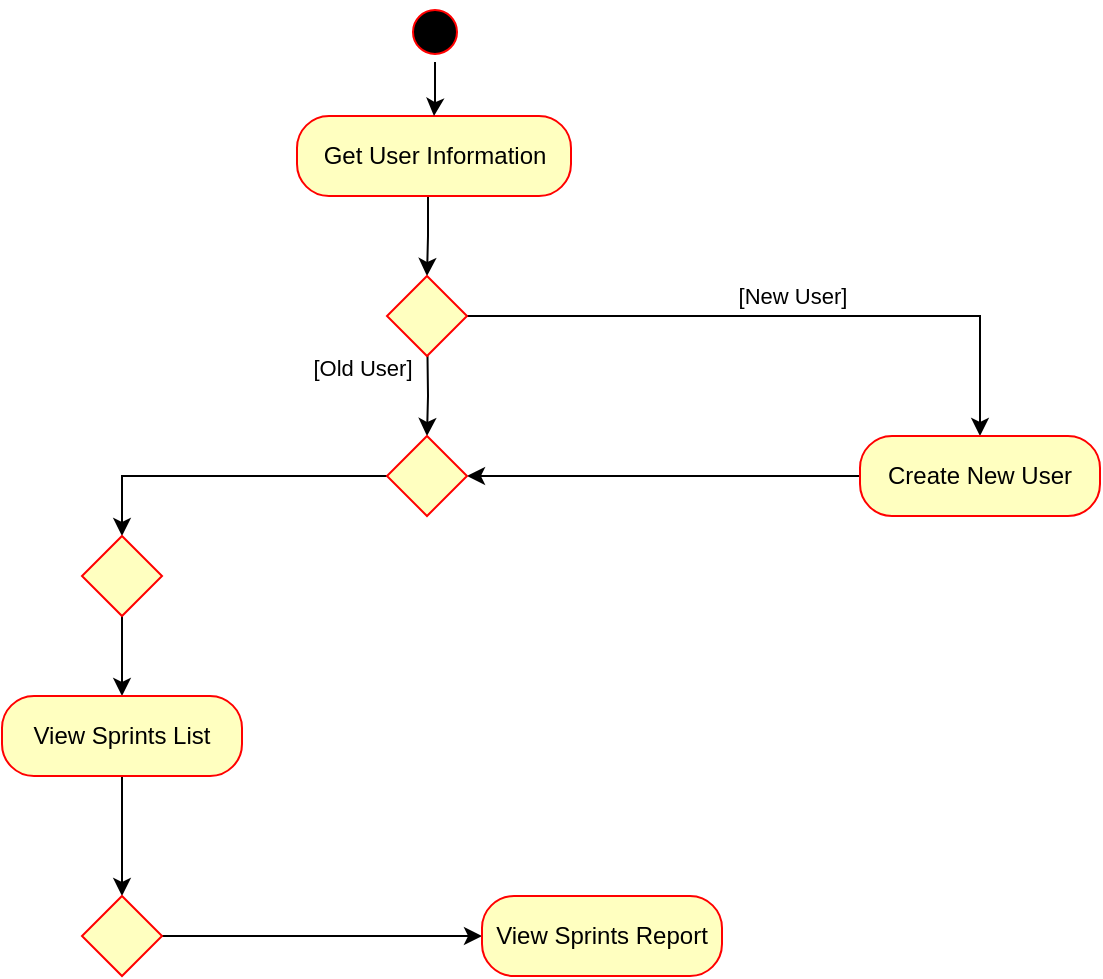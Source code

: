 <mxfile version="10.6.1" type="github"><diagram id="Ua0pW9DTNy47ygUCPMJD" name="Page-1"><mxGraphModel dx="1394" dy="796" grid="1" gridSize="10" guides="1" tooltips="1" connect="1" arrows="1" fold="1" page="1" pageScale="1" pageWidth="827" pageHeight="1169" math="0" shadow="0"><root><mxCell id="0"/><mxCell id="1" parent="0"/><mxCell id="gHfIg7mC6BtSTtFYuHmY-1" style="edgeStyle=orthogonalEdgeStyle;rounded=0;orthogonalLoop=1;jettySize=auto;html=1;exitX=0.5;exitY=1;exitDx=0;exitDy=0;entryX=0.5;entryY=0;entryDx=0;entryDy=0;" edge="1" parent="1" source="gHfIg7mC6BtSTtFYuHmY-2" target="gHfIg7mC6BtSTtFYuHmY-5"><mxGeometry relative="1" as="geometry"><Array as="points"><mxPoint x="413" y="110"/><mxPoint x="413" y="130"/></Array></mxGeometry></mxCell><mxCell id="gHfIg7mC6BtSTtFYuHmY-2" value="Get User Information" style="rounded=1;whiteSpace=wrap;html=1;arcSize=40;fontColor=#000000;fillColor=#FFFFC0;strokeColor=#ff0000;labelBackgroundColor=none;" vertex="1" parent="1"><mxGeometry x="347.5" y="70" width="137" height="40" as="geometry"/></mxCell><mxCell id="gHfIg7mC6BtSTtFYuHmY-3" value="[Old User]" style="edgeStyle=orthogonalEdgeStyle;rounded=0;orthogonalLoop=1;jettySize=auto;html=1;exitX=0.5;exitY=1;exitDx=0;exitDy=0;" edge="1" parent="1" source="gHfIg7mC6BtSTtFYuHmY-5" target="gHfIg7mC6BtSTtFYuHmY-9"><mxGeometry x="0.147" y="-33" relative="1" as="geometry"><mxPoint x="190" y="170" as="targetPoint"/><Array as="points"><mxPoint x="413" y="170"/><mxPoint x="413" y="210"/><mxPoint x="420" y="210"/></Array><mxPoint as="offset"/></mxGeometry></mxCell><mxCell id="gHfIg7mC6BtSTtFYuHmY-4" value="[New User]" style="edgeStyle=orthogonalEdgeStyle;rounded=0;orthogonalLoop=1;jettySize=auto;html=1;exitX=1;exitY=0.5;exitDx=0;exitDy=0;entryX=0.5;entryY=0;entryDx=0;entryDy=0;" edge="1" parent="1" source="gHfIg7mC6BtSTtFYuHmY-5" target="gHfIg7mC6BtSTtFYuHmY-7"><mxGeometry x="0.026" y="10" relative="1" as="geometry"><mxPoint as="offset"/></mxGeometry></mxCell><mxCell id="gHfIg7mC6BtSTtFYuHmY-5" value="" style="shape=rhombus;html=1;verticalLabelPosition=bottom;verticalAlignment=top;labelBackgroundColor=none;strokeColor=#FF0000;fillColor=#FFFFC0;" vertex="1" parent="1"><mxGeometry x="392.5" y="150" width="40" height="40" as="geometry"/></mxCell><mxCell id="gHfIg7mC6BtSTtFYuHmY-6" style="edgeStyle=orthogonalEdgeStyle;rounded=0;orthogonalLoop=1;jettySize=auto;html=1;entryX=1;entryY=0.5;entryDx=0;entryDy=0;" edge="1" parent="1" source="gHfIg7mC6BtSTtFYuHmY-7" target="gHfIg7mC6BtSTtFYuHmY-9"><mxGeometry relative="1" as="geometry"/></mxCell><mxCell id="gHfIg7mC6BtSTtFYuHmY-7" value="Create New User" style="rounded=1;whiteSpace=wrap;html=1;arcSize=40;fontColor=#000000;fillColor=#ffffc0;strokeColor=#ff0000;labelBackgroundColor=none;" vertex="1" parent="1"><mxGeometry x="629" y="230" width="120" height="40" as="geometry"/></mxCell><mxCell id="gHfIg7mC6BtSTtFYuHmY-8" style="edgeStyle=orthogonalEdgeStyle;rounded=0;orthogonalLoop=1;jettySize=auto;html=1;" edge="1" parent="1" source="gHfIg7mC6BtSTtFYuHmY-9" target="gHfIg7mC6BtSTtFYuHmY-12"><mxGeometry relative="1" as="geometry"/></mxCell><mxCell id="gHfIg7mC6BtSTtFYuHmY-9" value="" style="shape=rhombus;html=1;verticalLabelPosition=top;verticalAlignment=bottom;fillColor=#FFFFC0;strokeColor=#FF0000;" vertex="1" parent="1"><mxGeometry x="392.5" y="230" width="40" height="40" as="geometry"/></mxCell><mxCell id="gHfIg7mC6BtSTtFYuHmY-10" style="edgeStyle=orthogonalEdgeStyle;rounded=0;orthogonalLoop=1;jettySize=auto;html=1;entryX=0.5;entryY=0;entryDx=0;entryDy=0;" edge="1" parent="1" source="gHfIg7mC6BtSTtFYuHmY-11" target="gHfIg7mC6BtSTtFYuHmY-2"><mxGeometry relative="1" as="geometry"/></mxCell><mxCell id="gHfIg7mC6BtSTtFYuHmY-11" value="" style="ellipse;html=1;shape=startState;fillColor=#000000;strokeColor=#ff0000;labelBackgroundColor=none;" vertex="1" parent="1"><mxGeometry x="401.5" y="13" width="30" height="30" as="geometry"/></mxCell><mxCell id="gHfIg7mC6BtSTtFYuHmY-16" style="edgeStyle=orthogonalEdgeStyle;rounded=0;orthogonalLoop=1;jettySize=auto;html=1;" edge="1" parent="1" source="gHfIg7mC6BtSTtFYuHmY-12" target="gHfIg7mC6BtSTtFYuHmY-15"><mxGeometry relative="1" as="geometry"/></mxCell><mxCell id="gHfIg7mC6BtSTtFYuHmY-12" value="" style="shape=rhombus;html=1;verticalLabelPosition=top;verticalAlignment=bottom;fillColor=#FFFFC0;strokeColor=#FF0000;" vertex="1" parent="1"><mxGeometry x="240" y="280" width="40" height="40" as="geometry"/></mxCell><mxCell id="gHfIg7mC6BtSTtFYuHmY-18" style="edgeStyle=orthogonalEdgeStyle;rounded=0;orthogonalLoop=1;jettySize=auto;html=1;entryX=0.5;entryY=0;entryDx=0;entryDy=0;" edge="1" parent="1" source="gHfIg7mC6BtSTtFYuHmY-15" target="gHfIg7mC6BtSTtFYuHmY-17"><mxGeometry relative="1" as="geometry"/></mxCell><mxCell id="gHfIg7mC6BtSTtFYuHmY-15" value="View Sprints List" style="rounded=1;whiteSpace=wrap;html=1;arcSize=40;fontColor=#000000;fillColor=#ffffc0;strokeColor=#ff0000;labelBackgroundColor=none;" vertex="1" parent="1"><mxGeometry x="200" y="360" width="120" height="40" as="geometry"/></mxCell><mxCell id="gHfIg7mC6BtSTtFYuHmY-20" style="edgeStyle=orthogonalEdgeStyle;rounded=0;orthogonalLoop=1;jettySize=auto;html=1;entryX=0;entryY=0.5;entryDx=0;entryDy=0;" edge="1" parent="1" source="gHfIg7mC6BtSTtFYuHmY-17" target="gHfIg7mC6BtSTtFYuHmY-19"><mxGeometry relative="1" as="geometry"/></mxCell><mxCell id="gHfIg7mC6BtSTtFYuHmY-17" value="" style="shape=rhombus;html=1;verticalLabelPosition=top;verticalAlignment=bottom;fillColor=#FFFFC0;strokeColor=#FF0000;" vertex="1" parent="1"><mxGeometry x="240" y="460" width="40" height="40" as="geometry"/></mxCell><mxCell id="gHfIg7mC6BtSTtFYuHmY-19" value="View Sprints Report" style="rounded=1;whiteSpace=wrap;html=1;arcSize=40;fontColor=#000000;fillColor=#ffffc0;strokeColor=#ff0000;labelBackgroundColor=none;" vertex="1" parent="1"><mxGeometry x="440" y="460" width="120" height="40" as="geometry"/></mxCell></root></mxGraphModel></diagram></mxfile>
